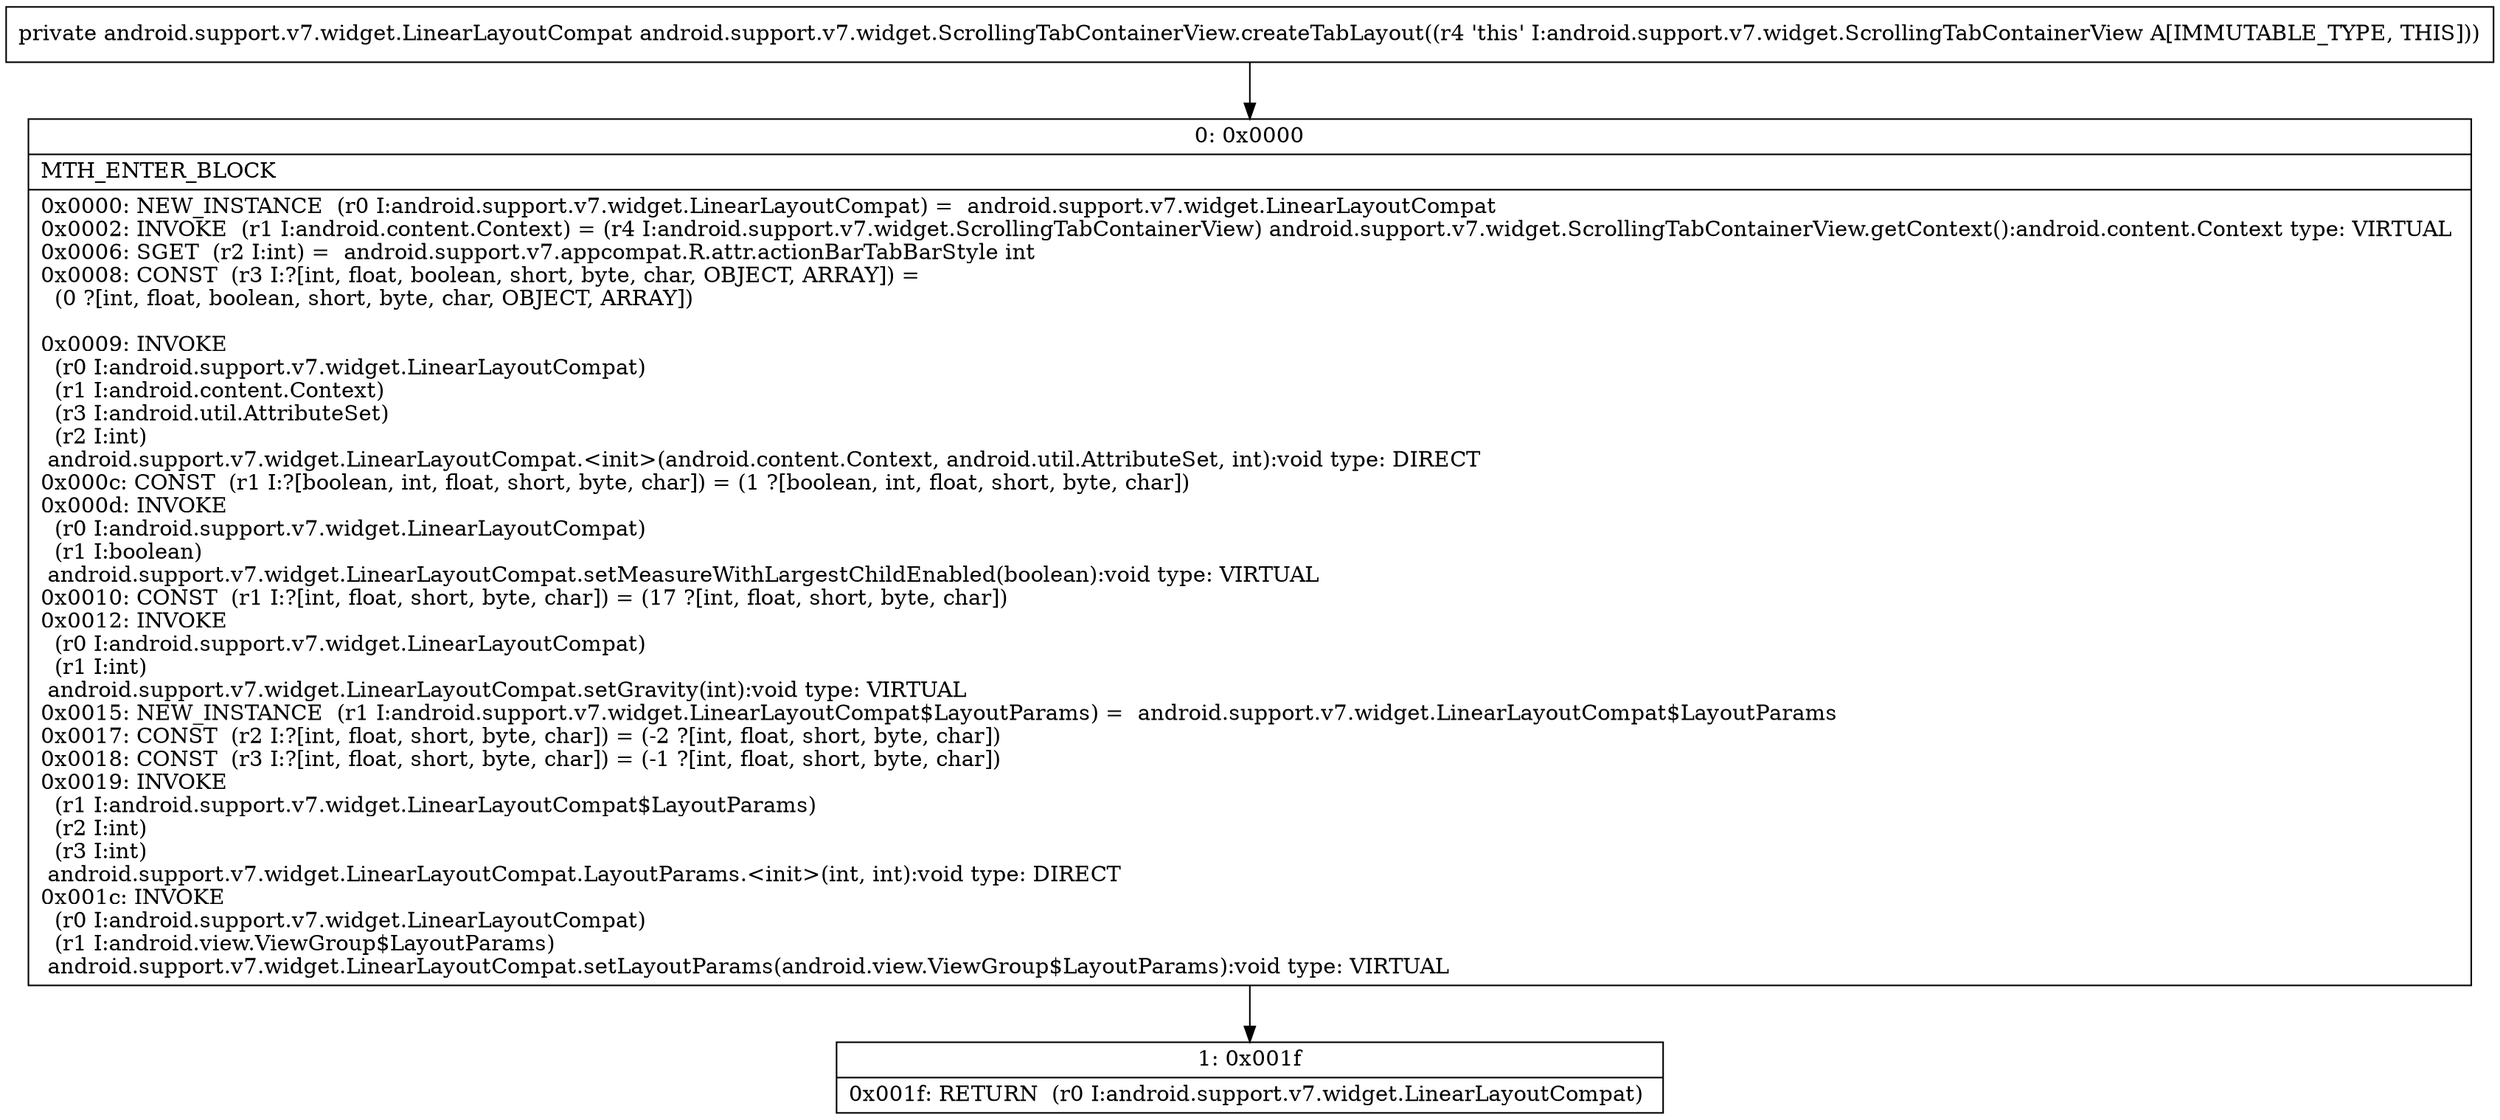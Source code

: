 digraph "CFG forandroid.support.v7.widget.ScrollingTabContainerView.createTabLayout()Landroid\/support\/v7\/widget\/LinearLayoutCompat;" {
Node_0 [shape=record,label="{0\:\ 0x0000|MTH_ENTER_BLOCK\l|0x0000: NEW_INSTANCE  (r0 I:android.support.v7.widget.LinearLayoutCompat) =  android.support.v7.widget.LinearLayoutCompat \l0x0002: INVOKE  (r1 I:android.content.Context) = (r4 I:android.support.v7.widget.ScrollingTabContainerView) android.support.v7.widget.ScrollingTabContainerView.getContext():android.content.Context type: VIRTUAL \l0x0006: SGET  (r2 I:int) =  android.support.v7.appcompat.R.attr.actionBarTabBarStyle int \l0x0008: CONST  (r3 I:?[int, float, boolean, short, byte, char, OBJECT, ARRAY]) = \l  (0 ?[int, float, boolean, short, byte, char, OBJECT, ARRAY])\l \l0x0009: INVOKE  \l  (r0 I:android.support.v7.widget.LinearLayoutCompat)\l  (r1 I:android.content.Context)\l  (r3 I:android.util.AttributeSet)\l  (r2 I:int)\l android.support.v7.widget.LinearLayoutCompat.\<init\>(android.content.Context, android.util.AttributeSet, int):void type: DIRECT \l0x000c: CONST  (r1 I:?[boolean, int, float, short, byte, char]) = (1 ?[boolean, int, float, short, byte, char]) \l0x000d: INVOKE  \l  (r0 I:android.support.v7.widget.LinearLayoutCompat)\l  (r1 I:boolean)\l android.support.v7.widget.LinearLayoutCompat.setMeasureWithLargestChildEnabled(boolean):void type: VIRTUAL \l0x0010: CONST  (r1 I:?[int, float, short, byte, char]) = (17 ?[int, float, short, byte, char]) \l0x0012: INVOKE  \l  (r0 I:android.support.v7.widget.LinearLayoutCompat)\l  (r1 I:int)\l android.support.v7.widget.LinearLayoutCompat.setGravity(int):void type: VIRTUAL \l0x0015: NEW_INSTANCE  (r1 I:android.support.v7.widget.LinearLayoutCompat$LayoutParams) =  android.support.v7.widget.LinearLayoutCompat$LayoutParams \l0x0017: CONST  (r2 I:?[int, float, short, byte, char]) = (\-2 ?[int, float, short, byte, char]) \l0x0018: CONST  (r3 I:?[int, float, short, byte, char]) = (\-1 ?[int, float, short, byte, char]) \l0x0019: INVOKE  \l  (r1 I:android.support.v7.widget.LinearLayoutCompat$LayoutParams)\l  (r2 I:int)\l  (r3 I:int)\l android.support.v7.widget.LinearLayoutCompat.LayoutParams.\<init\>(int, int):void type: DIRECT \l0x001c: INVOKE  \l  (r0 I:android.support.v7.widget.LinearLayoutCompat)\l  (r1 I:android.view.ViewGroup$LayoutParams)\l android.support.v7.widget.LinearLayoutCompat.setLayoutParams(android.view.ViewGroup$LayoutParams):void type: VIRTUAL \l}"];
Node_1 [shape=record,label="{1\:\ 0x001f|0x001f: RETURN  (r0 I:android.support.v7.widget.LinearLayoutCompat) \l}"];
MethodNode[shape=record,label="{private android.support.v7.widget.LinearLayoutCompat android.support.v7.widget.ScrollingTabContainerView.createTabLayout((r4 'this' I:android.support.v7.widget.ScrollingTabContainerView A[IMMUTABLE_TYPE, THIS])) }"];
MethodNode -> Node_0;
Node_0 -> Node_1;
}

